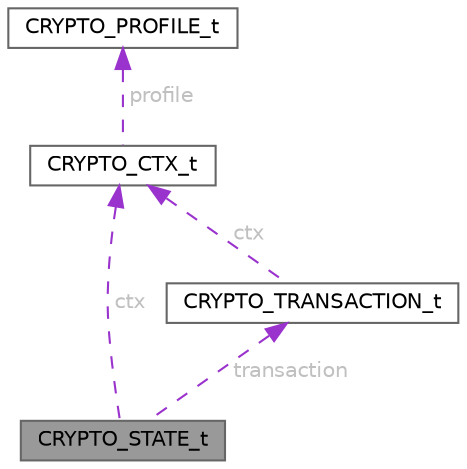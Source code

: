 digraph "CRYPTO_STATE_t"
{
 // INTERACTIVE_SVG=YES
 // LATEX_PDF_SIZE
  bgcolor="transparent";
  edge [fontname=Helvetica,fontsize=10,labelfontname=Helvetica,labelfontsize=10];
  node [fontname=Helvetica,fontsize=10,shape=box,height=0.2,width=0.4];
  Node1 [id="Node000001",label="CRYPTO_STATE_t",height=0.2,width=0.4,color="gray40", fillcolor="grey60", style="filled", fontcolor="black",tooltip=" "];
  Node2 -> Node1 [id="edge1_Node000001_Node000002",dir="back",color="darkorchid3",style="dashed",tooltip=" ",label=" ctx",fontcolor="grey" ];
  Node2 [id="Node000002",label="CRYPTO_CTX_t",height=0.2,width=0.4,color="gray40", fillcolor="white", style="filled",URL="$struct_c_r_y_p_t_o___c_t_x__t.html",tooltip=" "];
  Node3 -> Node2 [id="edge2_Node000002_Node000003",dir="back",color="darkorchid3",style="dashed",tooltip=" ",label=" profile",fontcolor="grey" ];
  Node3 [id="Node000003",label="CRYPTO_PROFILE_t",height=0.2,width=0.4,color="gray40", fillcolor="white", style="filled",URL="$types_2crypto_8h.html#struct_c_r_y_p_t_o___p_r_o_f_i_l_e__t",tooltip=" "];
  Node4 -> Node1 [id="edge3_Node000001_Node000004",dir="back",color="darkorchid3",style="dashed",tooltip=" ",label=" transaction",fontcolor="grey" ];
  Node4 [id="Node000004",label="CRYPTO_TRANSACTION_t",height=0.2,width=0.4,color="gray40", fillcolor="white", style="filled",URL="$struct_c_r_y_p_t_o___t_r_a_n_s_a_c_t_i_o_n__t.html",tooltip=" "];
  Node2 -> Node4 [id="edge4_Node000004_Node000002",dir="back",color="darkorchid3",style="dashed",tooltip=" ",label=" ctx",fontcolor="grey" ];
}
